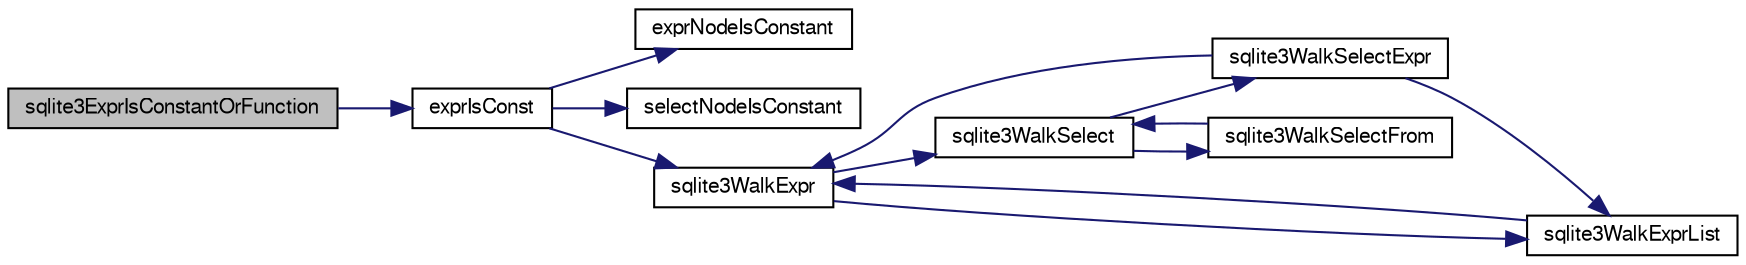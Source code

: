 digraph "sqlite3ExprIsConstantOrFunction"
{
  edge [fontname="FreeSans",fontsize="10",labelfontname="FreeSans",labelfontsize="10"];
  node [fontname="FreeSans",fontsize="10",shape=record];
  rankdir="LR";
  Node533730 [label="sqlite3ExprIsConstantOrFunction",height=0.2,width=0.4,color="black", fillcolor="grey75", style="filled", fontcolor="black"];
  Node533730 -> Node533731 [color="midnightblue",fontsize="10",style="solid",fontname="FreeSans"];
  Node533731 [label="exprIsConst",height=0.2,width=0.4,color="black", fillcolor="white", style="filled",URL="$sqlite3_8c.html#a5b93dd8800ece14ec33f44a1ba2cf4d4"];
  Node533731 -> Node533732 [color="midnightblue",fontsize="10",style="solid",fontname="FreeSans"];
  Node533732 [label="exprNodeIsConstant",height=0.2,width=0.4,color="black", fillcolor="white", style="filled",URL="$sqlite3_8c.html#a993c7a02c2738fb2458b04617a450eb5"];
  Node533731 -> Node533733 [color="midnightblue",fontsize="10",style="solid",fontname="FreeSans"];
  Node533733 [label="selectNodeIsConstant",height=0.2,width=0.4,color="black", fillcolor="white", style="filled",URL="$sqlite3_8c.html#a495054d834201a04b68f8ac13eeb66b9"];
  Node533731 -> Node533734 [color="midnightblue",fontsize="10",style="solid",fontname="FreeSans"];
  Node533734 [label="sqlite3WalkExpr",height=0.2,width=0.4,color="black", fillcolor="white", style="filled",URL="$sqlite3_8c.html#a5d04d7273f7194fb0fbb24e7ee5e1b5a"];
  Node533734 -> Node533735 [color="midnightblue",fontsize="10",style="solid",fontname="FreeSans"];
  Node533735 [label="sqlite3WalkSelect",height=0.2,width=0.4,color="black", fillcolor="white", style="filled",URL="$sqlite3_8c.html#a7c7c772166f45c62ea98fea7bb737b63"];
  Node533735 -> Node533736 [color="midnightblue",fontsize="10",style="solid",fontname="FreeSans"];
  Node533736 [label="sqlite3WalkSelectExpr",height=0.2,width=0.4,color="black", fillcolor="white", style="filled",URL="$sqlite3_8c.html#a5a2c8da5f377d9f52d96293e6b34c660"];
  Node533736 -> Node533737 [color="midnightblue",fontsize="10",style="solid",fontname="FreeSans"];
  Node533737 [label="sqlite3WalkExprList",height=0.2,width=0.4,color="black", fillcolor="white", style="filled",URL="$sqlite3_8c.html#a436c8eb5cdac53ea15cd6b06645356ae"];
  Node533737 -> Node533734 [color="midnightblue",fontsize="10",style="solid",fontname="FreeSans"];
  Node533736 -> Node533734 [color="midnightblue",fontsize="10",style="solid",fontname="FreeSans"];
  Node533735 -> Node533738 [color="midnightblue",fontsize="10",style="solid",fontname="FreeSans"];
  Node533738 [label="sqlite3WalkSelectFrom",height=0.2,width=0.4,color="black", fillcolor="white", style="filled",URL="$sqlite3_8c.html#a49a2f6da604a451e52ab3a12f588189f"];
  Node533738 -> Node533735 [color="midnightblue",fontsize="10",style="solid",fontname="FreeSans"];
  Node533734 -> Node533737 [color="midnightblue",fontsize="10",style="solid",fontname="FreeSans"];
}

